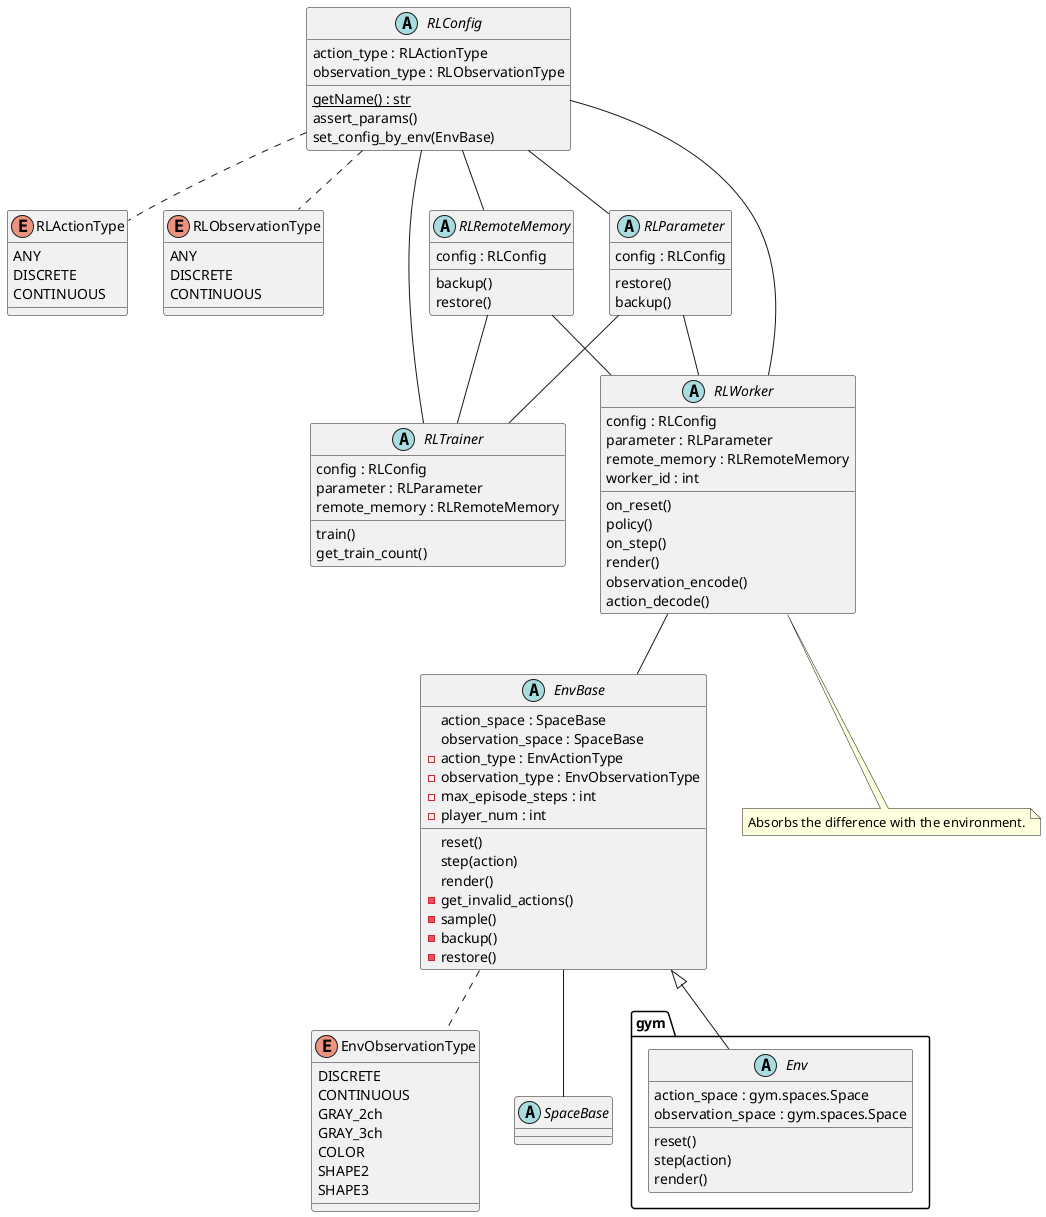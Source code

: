 @startuml class

abstract gym.Env {
    action_space : gym.spaces.Space
    observation_space : gym.spaces.Space
    reset()
    step(action)
    render()
}


enum RLActionType {
    ANY
    DISCRETE
    CONTINUOUS
}

enum RLObservationType {
    ANY
    DISCRETE
    CONTINUOUS
}

enum EnvObservationType {
    DISCRETE
    CONTINUOUS
    GRAY_2ch
    GRAY_3ch
    COLOR
    SHAPE2
    SHAPE3
}

abstract EnvBase {
    action_space : SpaceBase
    observation_space : SpaceBase
    reset()
    step(action)
    render()
    - action_type : EnvActionType
    - observation_type : EnvObservationType
    - max_episode_steps : int
    - player_num : int
    - get_invalid_actions()
    - sample()
    - backup()
    - restore()
} 

abstract SpaceBase {

}

abstract RLConfig {
    {static} getName() : str
    action_type : RLActionType
    observation_type : RLObservationType
    assert_params()
    set_config_by_env(EnvBase)
}

abstract RLRemoteMemory {
    config : RLConfig
    backup()
    restore()
}

abstract RLParameter {
    config : RLConfig
    restore()
    backup()
}

abstract RLTrainer {
    config : RLConfig
    parameter : RLParameter
    remote_memory : RLRemoteMemory
    train()
    get_train_count()
}

abstract RLWorker {
    config : RLConfig
    parameter : RLParameter
    remote_memory : RLRemoteMemory
    worker_id : int
    on_reset()
    policy()
    on_step()
    render()
    observation_encode()
    action_decode()
}

RLConfig .. RLActionType
RLConfig .. RLObservationType


EnvBase <|-- gym.Env
EnvBase .. EnvObservationType
EnvBase -- SpaceBase

RLWorker -- EnvBase

note "Absorbs the difference with the environment." as RLWorkerMemo
RLWorker .. RLWorkerMemo

RLConfig -- RLWorker
RLConfig -- RLTrainer
RLConfig -- RLParameter
RLConfig -- RLRemoteMemory
RLParameter -- RLWorker
RLParameter -- RLTrainer
RLRemoteMemory -- RLWorker
RLRemoteMemory -- RLTrainer


@enduml